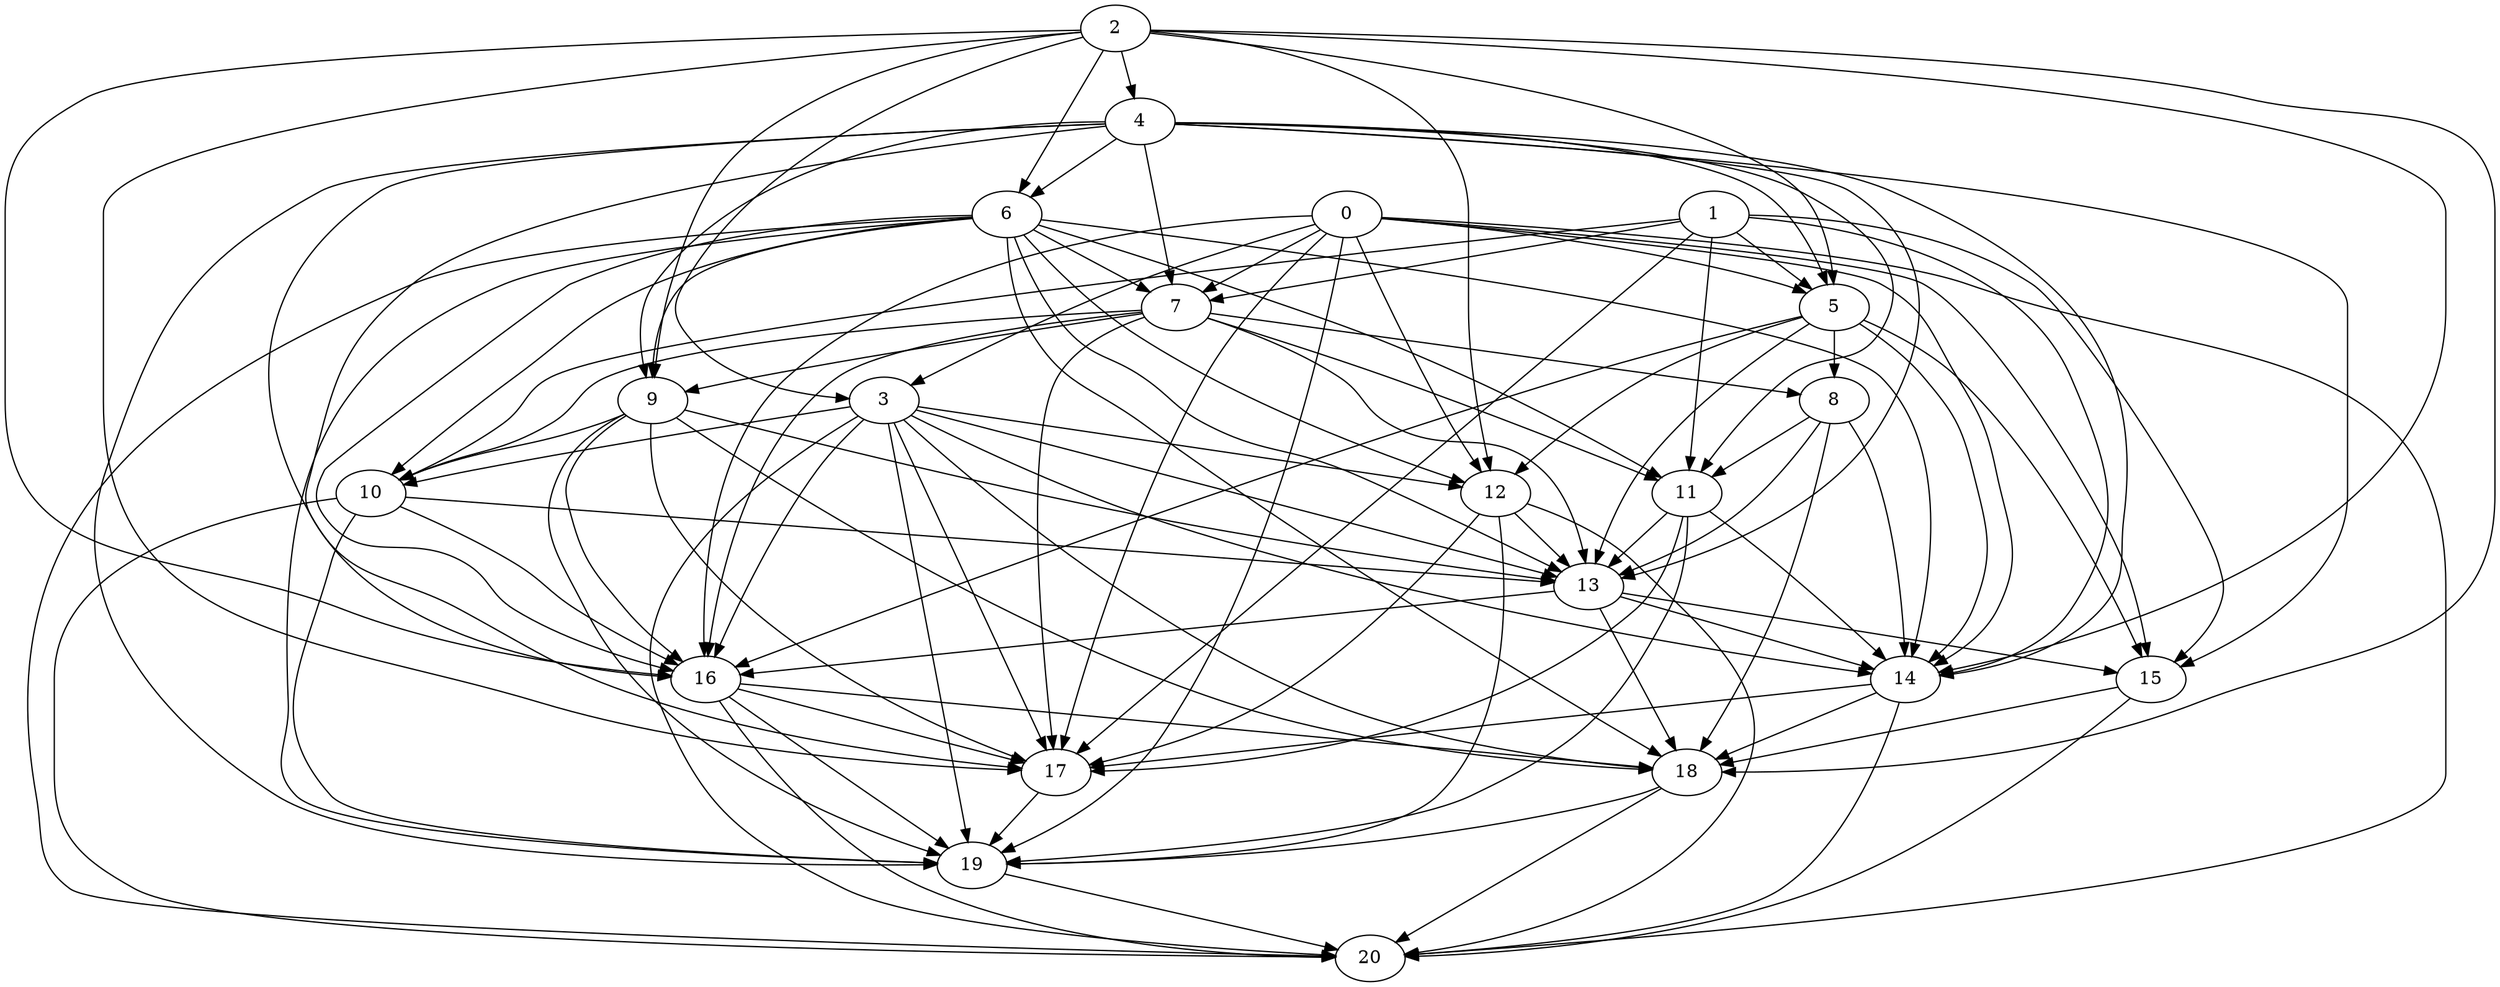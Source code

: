 digraph "Random_Nodes_21_Density_5.24_CCR_0.10_WeightType_Random#2_Homogeneous-4" {
2 [Weight=164];
4 [Weight=546];
1 [Weight=437];
6 [Weight=328];
0 [Weight=219];
3 [Weight=492];
7 [Weight=164];
5 [Weight=164];
9 [Weight=273];
8 [Weight=437];
10 [Weight=382];
12 [Weight=382];
11 [Weight=109];
13 [Weight=382];
14 [Weight=273];
16 [Weight=219];
17 [Weight=437];
15 [Weight=273];
18 [Weight=109];
19 [Weight=328];
20 [Weight=492];
6 -> 12 [Weight=9];
13 -> 18 [Weight=3];
6 -> 20 [Weight=6];
8 -> 13 [Weight=10];
10 -> 20 [Weight=2];
2 -> 3 [Weight=4];
2 -> 4 [Weight=5];
4 -> 7 [Weight=4];
16 -> 18 [Weight=6];
5 -> 15 [Weight=7];
9 -> 19 [Weight=6];
1 -> 7 [Weight=7];
4 -> 17 [Weight=7];
13 -> 14 [Weight=10];
18 -> 19 [Weight=4];
4 -> 15 [Weight=8];
0 -> 5 [Weight=5];
9 -> 10 [Weight=4];
9 -> 18 [Weight=5];
3 -> 16 [Weight=9];
7 -> 11 [Weight=10];
6 -> 18 [Weight=4];
3 -> 19 [Weight=3];
7 -> 17 [Weight=2];
2 -> 9 [Weight=3];
7 -> 9 [Weight=3];
4 -> 5 [Weight=9];
4 -> 14 [Weight=10];
5 -> 8 [Weight=10];
0 -> 7 [Weight=6];
5 -> 13 [Weight=8];
11 -> 17 [Weight=9];
0 -> 15 [Weight=6];
12 -> 19 [Weight=3];
12 -> 20 [Weight=4];
12 -> 13 [Weight=2];
0 -> 14 [Weight=5];
1 -> 17 [Weight=9];
3 -> 12 [Weight=10];
16 -> 19 [Weight=7];
16 -> 20 [Weight=5];
1 -> 11 [Weight=4];
16 -> 17 [Weight=10];
12 -> 17 [Weight=5];
4 -> 11 [Weight=2];
7 -> 16 [Weight=5];
4 -> 16 [Weight=9];
6 -> 9 [Weight=8];
2 -> 6 [Weight=6];
10 -> 19 [Weight=8];
5 -> 14 [Weight=9];
9 -> 17 [Weight=7];
3 -> 14 [Weight=3];
2 -> 16 [Weight=10];
0 -> 19 [Weight=9];
2 -> 14 [Weight=8];
3 -> 20 [Weight=6];
2 -> 12 [Weight=2];
5 -> 12 [Weight=4];
9 -> 16 [Weight=4];
15 -> 20 [Weight=9];
6 -> 19 [Weight=7];
0 -> 17 [Weight=8];
8 -> 14 [Weight=9];
1 -> 15 [Weight=5];
10 -> 16 [Weight=3];
13 -> 16 [Weight=8];
10 -> 13 [Weight=5];
1 -> 5 [Weight=8];
14 -> 18 [Weight=4];
4 -> 6 [Weight=2];
1 -> 10 [Weight=9];
6 -> 11 [Weight=3];
4 -> 9 [Weight=9];
2 -> 17 [Weight=4];
3 -> 18 [Weight=3];
1 -> 14 [Weight=6];
8 -> 11 [Weight=7];
7 -> 10 [Weight=3];
6 -> 16 [Weight=10];
15 -> 18 [Weight=4];
4 -> 13 [Weight=7];
14 -> 20 [Weight=2];
18 -> 20 [Weight=7];
5 -> 16 [Weight=3];
2 -> 18 [Weight=9];
11 -> 19 [Weight=2];
0 -> 12 [Weight=3];
3 -> 10 [Weight=9];
11 -> 13 [Weight=10];
7 -> 8 [Weight=9];
2 -> 5 [Weight=7];
11 -> 14 [Weight=2];
6 -> 7 [Weight=4];
6 -> 13 [Weight=8];
17 -> 19 [Weight=9];
3 -> 17 [Weight=6];
13 -> 15 [Weight=4];
0 -> 3 [Weight=4];
3 -> 13 [Weight=5];
7 -> 13 [Weight=9];
0 -> 20 [Weight=3];
6 -> 10 [Weight=10];
8 -> 18 [Weight=2];
14 -> 17 [Weight=8];
6 -> 14 [Weight=8];
19 -> 20 [Weight=4];
9 -> 13 [Weight=5];
4 -> 19 [Weight=2];
0 -> 16 [Weight=6];
}
